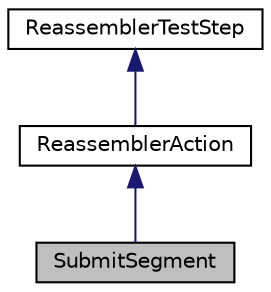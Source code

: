digraph "SubmitSegment"
{
 // LATEX_PDF_SIZE
  edge [fontname="Helvetica",fontsize="10",labelfontname="Helvetica",labelfontsize="10"];
  node [fontname="Helvetica",fontsize="10",shape=record];
  Node1 [label="SubmitSegment",height=0.2,width=0.4,color="black", fillcolor="grey75", style="filled", fontcolor="black",tooltip=" "];
  Node2 -> Node1 [dir="back",color="midnightblue",fontsize="10",style="solid",fontname="Helvetica"];
  Node2 [label="ReassemblerAction",height=0.2,width=0.4,color="black", fillcolor="white", style="filled",URL="$structReassemblerAction.html",tooltip=" "];
  Node3 -> Node2 [dir="back",color="midnightblue",fontsize="10",style="solid",fontname="Helvetica"];
  Node3 [label="ReassemblerTestStep",height=0.2,width=0.4,color="black", fillcolor="white", style="filled",URL="$structReassemblerTestStep.html",tooltip=" "];
}
